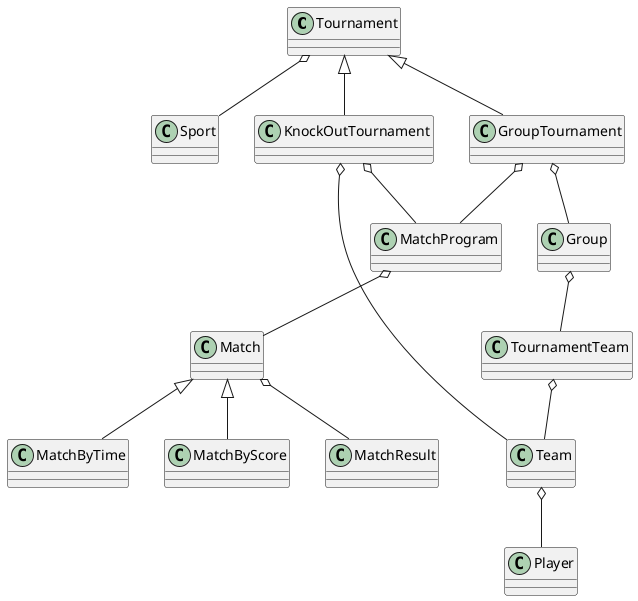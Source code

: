 @startuml

class Tournament
class TournamentTeam
class Match
class MatchByTime
class MatchByScore
class MatchProgram
class MatchResult
class Sport
class KnockOutTournament
class GroupTournament
class Group

class Team
class Player

Team o-- Player
Match <|-- MatchByScore
Match <|-- MatchByTime

Tournament o-- Sport
Tournament <|-- KnockOutTournament
Tournament <|-- GroupTournament
Match o-- MatchResult
MatchProgram o-- Match
Group o-- TournamentTeam
GroupTournament o-- Group
TournamentTeam o-- Team
KnockOutTournament o-- Team

KnockOutTournament o-- MatchProgram
GroupTournament o-- MatchProgram

@enduml